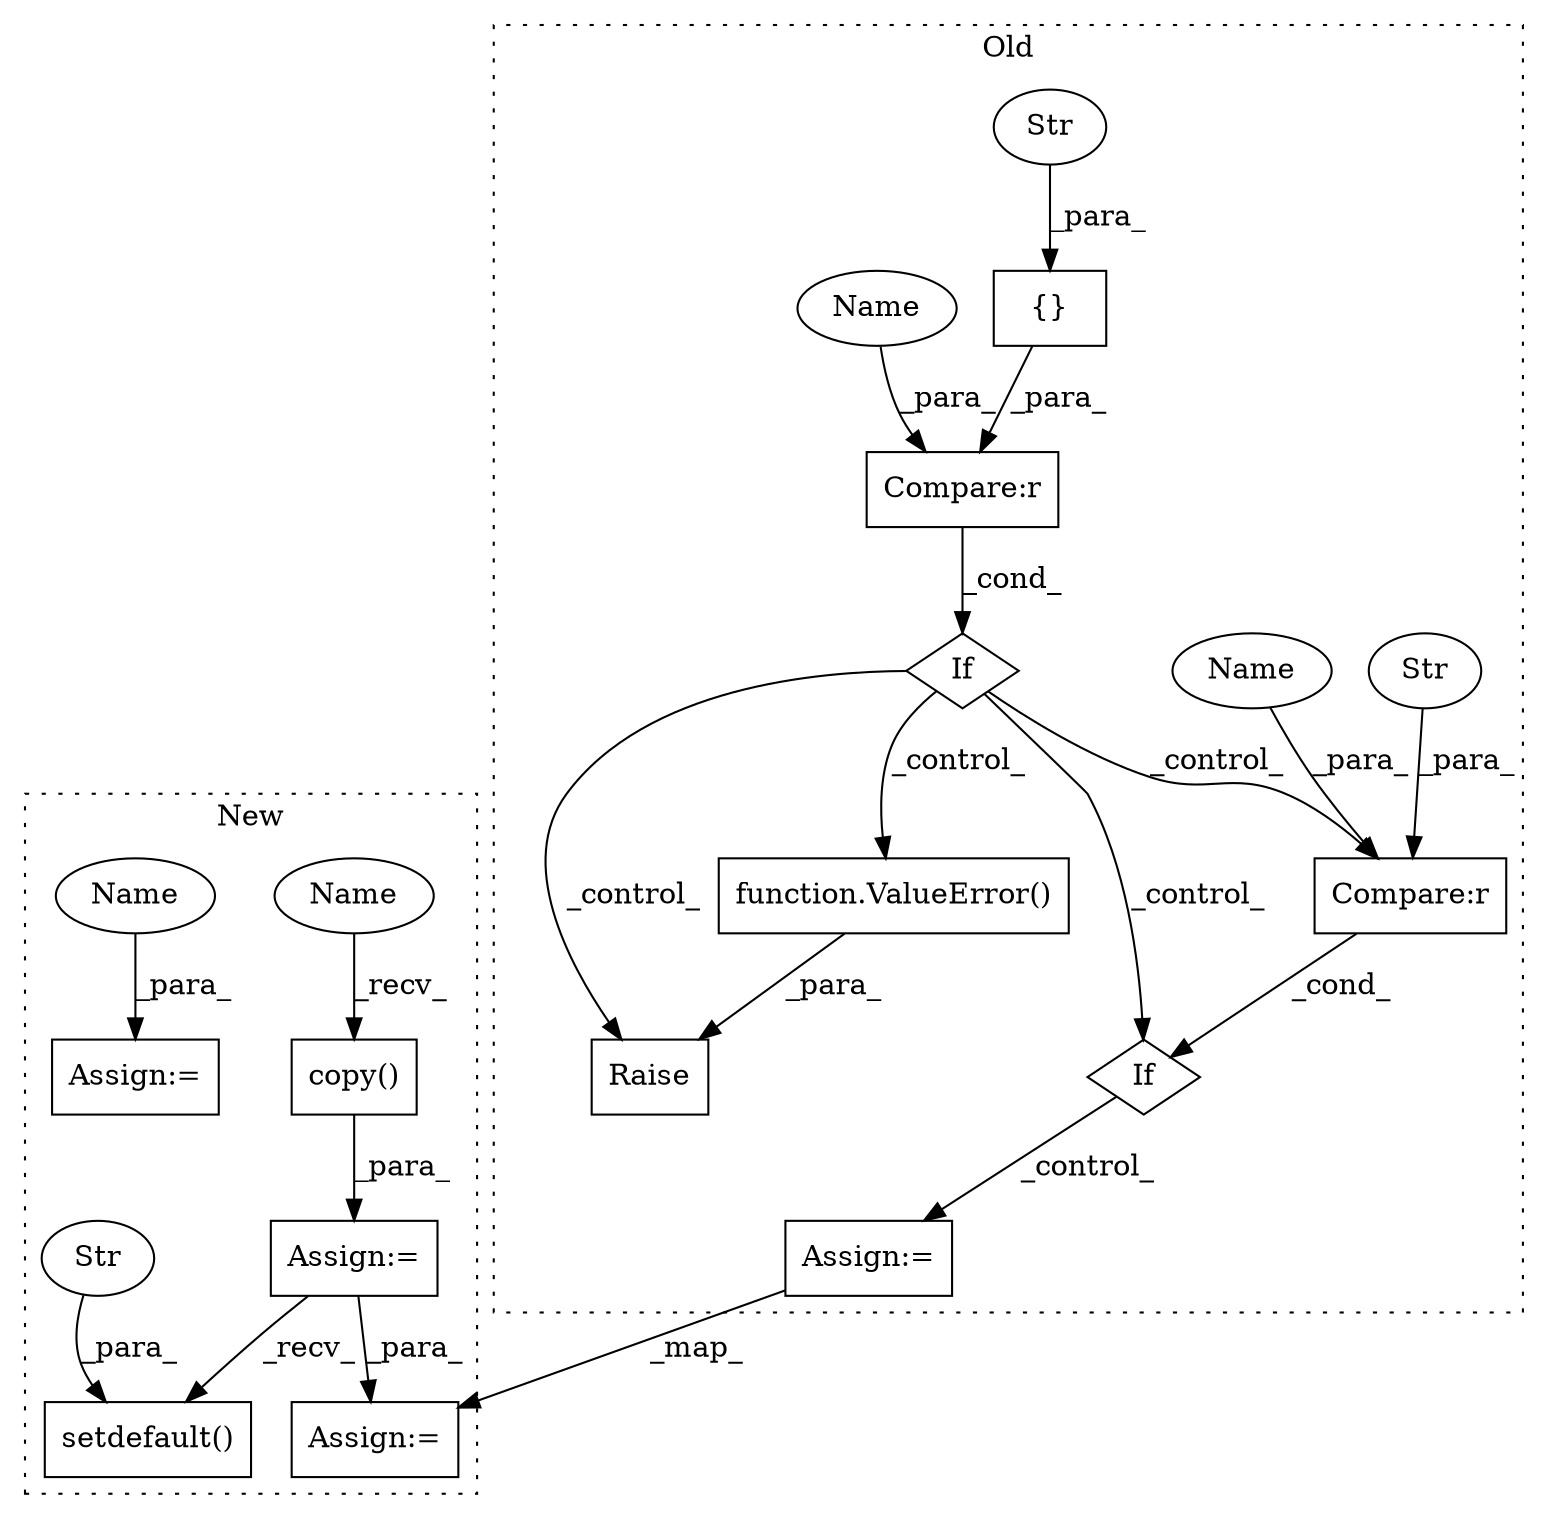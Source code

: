 digraph G {
subgraph cluster0 {
1 [label="{}" a="59" s="4722,4729" l="1,0" shape="box"];
3 [label="If" a="96" s="4848,4876" l="3,18" shape="diamond"];
5 [label="Str" a="66" s="4723" l="6" shape="ellipse"];
6 [label="Compare:r" a="40" s="4851" l="25" shape="box"];
7 [label="Str" a="66" s="4870" l="6" shape="ellipse"];
8 [label="Compare:r" a="40" s="4699" l="31" shape="box"];
9 [label="Raise" a="91" s="4748" l="6" shape="box"];
10 [label="function.ValueError()" a="75" s="4754,4834" l="32,1" shape="box"];
11 [label="If" a="96" s="4696,4730" l="3,18" shape="diamond"];
16 [label="Assign:=" a="68" s="4907" l="3" shape="box"];
19 [label="Name" a="87" s="4699" l="15" shape="ellipse"];
20 [label="Name" a="87" s="4851" l="15" shape="ellipse"];
label = "Old";
style="dotted";
}
subgraph cluster1 {
2 [label="setdefault()" a="75" s="4005,4043" l="20,1" shape="box"];
4 [label="Str" a="66" s="4025" l="9" shape="ellipse"];
12 [label="copy()" a="75" s="3978" l="14" shape="box"];
13 [label="Assign:=" a="68" s="2086" l="3" shape="box"];
14 [label="Assign:=" a="68" s="3975" l="3" shape="box"];
15 [label="Assign:=" a="68" s="4070" l="3" shape="box"];
17 [label="Name" a="87" s="3978" l="7" shape="ellipse"];
18 [label="Name" a="87" s="2089" l="7" shape="ellipse"];
label = "New";
style="dotted";
}
1 -> 8 [label="_para_"];
3 -> 16 [label="_control_"];
4 -> 2 [label="_para_"];
5 -> 1 [label="_para_"];
6 -> 3 [label="_cond_"];
7 -> 6 [label="_para_"];
8 -> 11 [label="_cond_"];
10 -> 9 [label="_para_"];
11 -> 10 [label="_control_"];
11 -> 6 [label="_control_"];
11 -> 3 [label="_control_"];
11 -> 9 [label="_control_"];
12 -> 14 [label="_para_"];
14 -> 2 [label="_recv_"];
14 -> 15 [label="_para_"];
16 -> 15 [label="_map_"];
17 -> 12 [label="_recv_"];
18 -> 13 [label="_para_"];
19 -> 8 [label="_para_"];
20 -> 6 [label="_para_"];
}